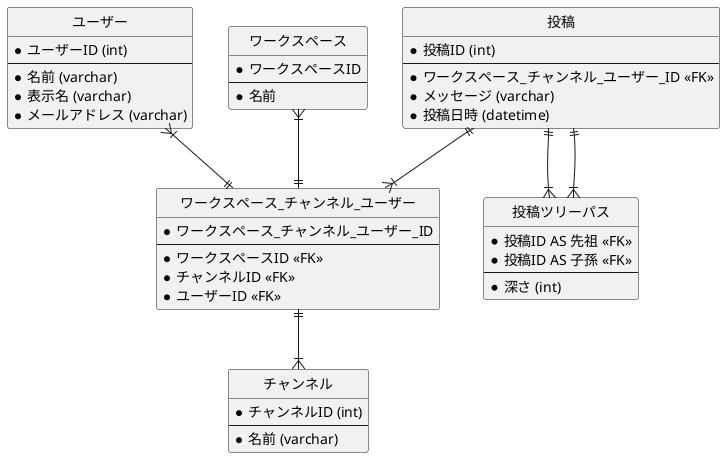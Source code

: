 @startuml database-design-6

' hide the spot
hide circle
' avoid problems with angled crows feet
' skinparam linetype ortho

entity 投稿 {
  *投稿ID (int)
  --
  *ワークスペース_チャンネル_ユーザー_ID <<FK>>
  *メッセージ (varchar)
  *投稿日時 (datetime)
}

entity 投稿ツリーパス {
  *投稿ID AS 先祖 <<FK>>
  *投稿ID AS 子孫 <<FK>>
  --
  *深さ (int)
}

entity ユーザー {
  *ユーザーID (int)
  --
  *名前 (varchar)
  *表示名 (varchar)
  *メールアドレス (varchar)
}

entity チャンネル {
  *チャンネルID (int)
  --
  *名前 (varchar)
}

entity ワークスペース {
  *ワークスペースID
  --
  *名前
}

entity ワークスペース_チャンネル_ユーザー {
  *ワークスペース_チャンネル_ユーザー_ID
  --
  *ワークスペースID <<FK>>
  *チャンネルID <<FK>>
  *ユーザーID <<FK>>
}

投稿 ||--|{ 投稿ツリーパス
投稿 ||--|{ 投稿ツリーパス
投稿 ||--|{ ワークスペース_チャンネル_ユーザー
ワークスペース }|--|| ワークスペース_チャンネル_ユーザー
チャンネル }|-u-|| ワークスペース_チャンネル_ユーザー
ユーザー }|--|| ワークスペース_チャンネル_ユーザー

@enduml
